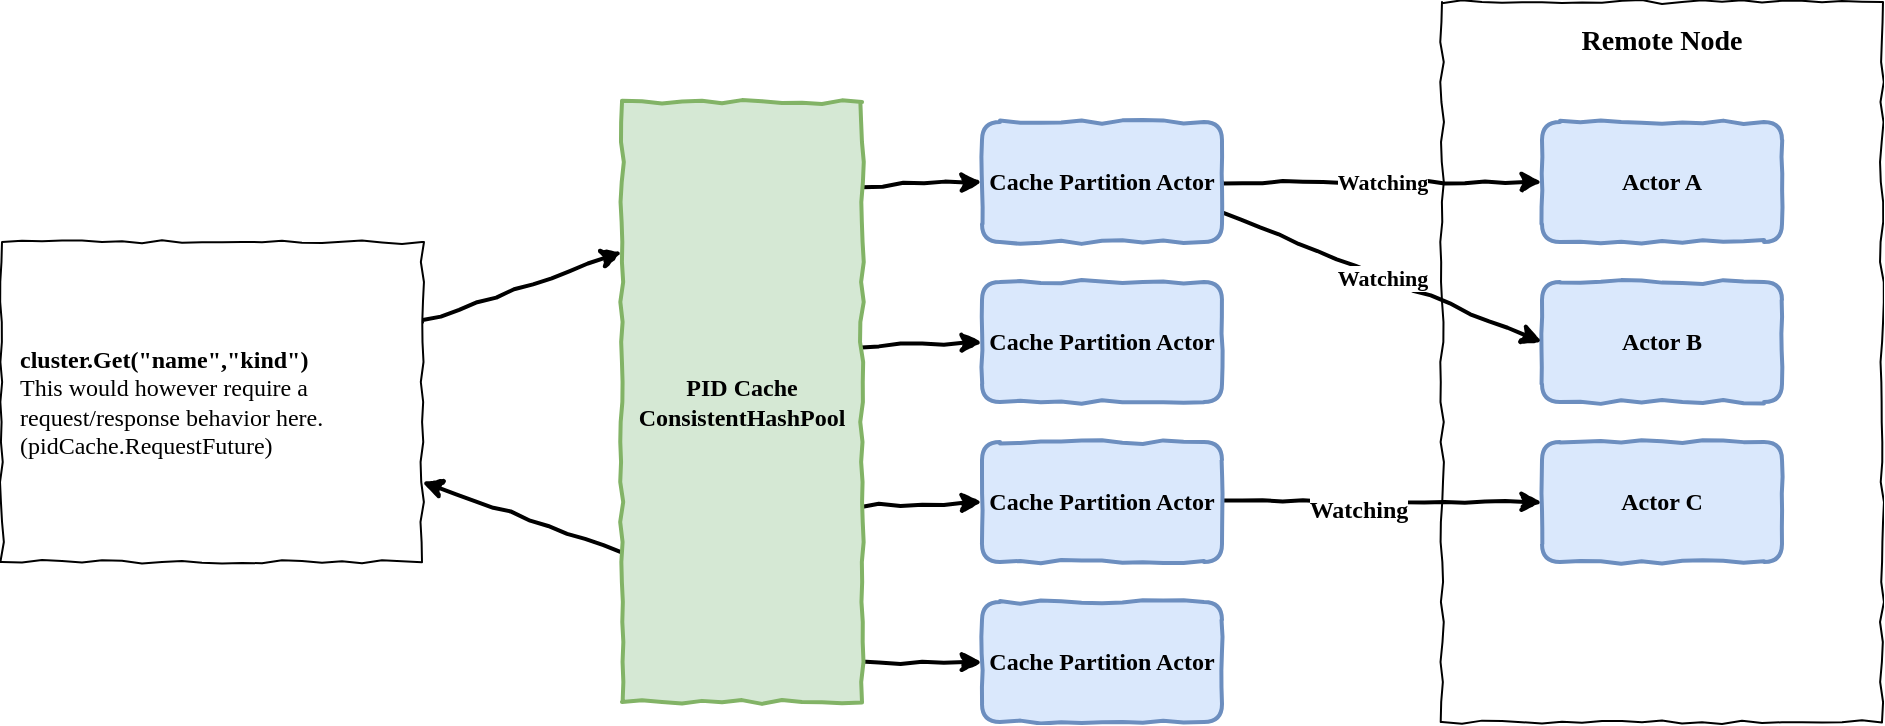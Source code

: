 <mxfile userAgent="Mozilla/5.0 (Windows NT 10.0; Win64; x64) AppleWebKit/537.36 (KHTML, like Gecko) Chrome/55.0.288.87 Safari/537.36" version="6.0.2.11" editor="www.draw.io" type="device"><diagram name="Page-1"><mxGraphModel dx="1046" dy="628" grid="1" gridSize="10" guides="1" tooltips="1" connect="1" arrows="1" fold="1" page="0" pageScale="1" pageWidth="826" pageHeight="1169" background="#ffffff" math="0" shadow="0"><root><mxCell id="0"/><mxCell id="1" parent="0"/><mxCell id="4" value="" style="whiteSpace=wrap;html=1;rounded=1;shadow=0;comic=1;strokeWidth=1;fillColor=#ffffff;fontFamily=Comic Sans MS;align=center;arcSize=0;" parent="1" vertex="1"><mxGeometry x="820" y="130" width="220" height="360" as="geometry"/></mxCell><mxCell id="5" value="&lt;b&gt;&lt;font style=&quot;font-size: 14px&quot;&gt;Remote Node&lt;/font&gt;&lt;/b&gt;" style="text;html=1;strokeColor=none;fillColor=none;align=center;verticalAlign=middle;whiteSpace=wrap;rounded=1;shadow=0;comic=1;fontFamily=Comic Sans MS;" parent="1" vertex="1"><mxGeometry x="840" y="140" width="180" height="20" as="geometry"/></mxCell><mxCell id="6" value="Actor A" style="rounded=1;whiteSpace=wrap;html=1;shadow=0;comic=1;strokeWidth=2;fillColor=#dae8fc;fontFamily=Comic Sans MS;align=center;strokeColor=#6c8ebf;fontStyle=1" parent="1" vertex="1"><mxGeometry x="870" y="190" width="120" height="60" as="geometry"/></mxCell><mxCell id="8" value="Actor B" style="rounded=1;whiteSpace=wrap;html=1;shadow=0;comic=1;strokeWidth=2;fillColor=#dae8fc;fontFamily=Comic Sans MS;align=center;strokeColor=#6c8ebf;fontStyle=1" parent="1" vertex="1"><mxGeometry x="870" y="270" width="120" height="60" as="geometry"/></mxCell><mxCell id="12" value="Watching" style="rounded=0;comic=1;html=1;exitX=1;exitY=0.75;entryX=0;entryY=0.5;startArrow=none;startFill=0;jettySize=auto;orthogonalLoop=1;strokeWidth=2;fontFamily=Comic Sans MS;fontStyle=1" parent="1" source="18" target="8" edge="1"><mxGeometry relative="1" as="geometry"><mxPoint x="710" y="310" as="sourcePoint"/><mxPoint as="offset"/></mxGeometry></mxCell><mxCell id="13" value="Watching" style="rounded=0;comic=1;html=1;exitX=1;exitY=0.5;entryX=0;entryY=0.5;startArrow=none;startFill=0;jettySize=auto;orthogonalLoop=1;strokeWidth=2;fontFamily=Comic Sans MS;fontStyle=1" parent="1" source="18" target="6" edge="1"><mxGeometry relative="1" as="geometry"><mxPoint x="710" y="210" as="sourcePoint"/></mxGeometry></mxCell><mxCell id="25" style="rounded=0;comic=1;html=1;exitX=1;exitY=0.25;entryX=0;entryY=0.25;startArrow=none;startFill=0;jettySize=auto;orthogonalLoop=1;strokeWidth=2;fontFamily=Comic Sans MS;" parent="1" source="14" target="20" edge="1"><mxGeometry relative="1" as="geometry"/></mxCell><mxCell id="14" value="&lt;div style=&quot;text-align: left&quot;&gt;&lt;span&gt;cluster.Get(&quot;name&quot;,&quot;kind&quot;)&lt;/span&gt;&lt;/div&gt;&lt;div style=&quot;text-align: left&quot;&gt;&lt;span style=&quot;font-weight: normal&quot;&gt;This would however require a request/response behavior here.&lt;/span&gt;&lt;/div&gt;&lt;div style=&quot;text-align: left&quot;&gt;&lt;span style=&quot;font-weight: normal&quot;&gt;(pidCache.RequestFuture)&lt;/span&gt;&lt;/div&gt;" style="whiteSpace=wrap;html=1;rounded=1;shadow=0;comic=1;strokeWidth=1;fillColor=#ffffff;fontFamily=Comic Sans MS;align=center;arcSize=0;fontStyle=1;spacingTop=5;spacingLeft=5;spacingBottom=5;spacingRight=5;spacing=5;" parent="1" vertex="1"><mxGeometry x="100" y="250" width="210" height="160" as="geometry"/></mxCell><mxCell id="18" value="Cache Partition Actor" style="whiteSpace=wrap;html=1;rounded=1;shadow=0;comic=1;strokeWidth=2;fillColor=#dae8fc;fontFamily=Comic Sans MS;align=center;strokeColor=#6c8ebf;fontStyle=1" parent="1" vertex="1"><mxGeometry x="590" y="190" width="120" height="60" as="geometry"/></mxCell><mxCell id="19" value="Cache Partition Actor" style="whiteSpace=wrap;html=1;rounded=1;shadow=0;comic=1;strokeWidth=2;fillColor=#dae8fc;fontFamily=Comic Sans MS;align=center;strokeColor=#6c8ebf;fontStyle=1" parent="1" vertex="1"><mxGeometry x="590" y="270" width="120" height="60" as="geometry"/></mxCell><mxCell id="21" style="rounded=0;comic=1;html=1;exitX=1;exitY=0.14;entryX=0;entryY=0.5;startArrow=none;startFill=0;jettySize=auto;orthogonalLoop=1;strokeWidth=2;fontFamily=Comic Sans MS;exitPerimeter=0;" parent="1" source="20" target="18" edge="1"><mxGeometry relative="1" as="geometry"><mxPoint x="530" y="210" as="sourcePoint"/><mxPoint x="590" y="209" as="targetPoint"/></mxGeometry></mxCell><mxCell id="22" style="rounded=0;comic=1;html=1;exitX=0.98;exitY=0.934;entryX=0;entryY=0.5;startArrow=none;startFill=0;jettySize=auto;orthogonalLoop=1;strokeWidth=2;fontFamily=Comic Sans MS;exitPerimeter=0;" parent="1" source="20" target="28" edge="1"><mxGeometry relative="1" as="geometry"/></mxCell><mxCell id="24" style="rounded=0;comic=1;html=1;exitX=0;exitY=0.75;entryX=1;entryY=0.75;startArrow=none;startFill=0;jettySize=auto;orthogonalLoop=1;strokeWidth=2;fontFamily=Comic Sans MS;" parent="1" source="20" target="14" edge="1"><mxGeometry relative="1" as="geometry"/></mxCell><mxCell id="32" style="edgeStyle=none;rounded=0;comic=1;html=1;exitX=0.98;exitY=0.674;entryX=0;entryY=0.5;startArrow=none;startFill=0;jettySize=auto;orthogonalLoop=1;strokeWidth=2;fontFamily=Comic Sans MS;exitPerimeter=0;" parent="1" source="20" target="27" edge="1"><mxGeometry relative="1" as="geometry"/></mxCell><mxCell id="34" style="edgeStyle=none;rounded=0;comic=1;html=1;exitX=0.98;exitY=0.407;entryX=0;entryY=0.5;startArrow=none;startFill=0;jettySize=auto;orthogonalLoop=1;strokeWidth=2;fontFamily=Comic Sans MS;exitPerimeter=0;" parent="1" source="20" target="19" edge="1"><mxGeometry relative="1" as="geometry"/></mxCell><mxCell id="20" value="PID Cache ConsistentHashPool" style="whiteSpace=wrap;html=1;rounded=1;shadow=0;comic=1;strokeWidth=2;fillColor=#d5e8d4;fontFamily=Comic Sans MS;align=center;arcSize=0;strokeColor=#82b366;fontStyle=1" parent="1" vertex="1"><mxGeometry x="410" y="180" width="120" height="300" as="geometry"/></mxCell><mxCell id="30" style="edgeStyle=none;rounded=0;comic=1;html=1;exitX=1;exitY=0.5;startArrow=none;startFill=0;jettySize=auto;orthogonalLoop=1;strokeWidth=2;fontFamily=Comic Sans MS;" parent="1" source="27" target="29" edge="1"><mxGeometry relative="1" as="geometry"/></mxCell><mxCell id="31" value="Watching" style="text;html=1;resizable=0;points=[];align=center;verticalAlign=middle;labelBackgroundColor=#ffffff;fontFamily=Comic Sans MS;fontStyle=1" parent="30" vertex="1" connectable="0"><mxGeometry x="-0.155" y="-4" relative="1" as="geometry"><mxPoint as="offset"/></mxGeometry></mxCell><mxCell id="27" value="Cache Partition Actor" style="whiteSpace=wrap;html=1;rounded=1;shadow=0;comic=1;strokeWidth=2;fillColor=#dae8fc;fontFamily=Comic Sans MS;align=center;strokeColor=#6c8ebf;fontStyle=1" parent="1" vertex="1"><mxGeometry x="590" y="350" width="120" height="60" as="geometry"/></mxCell><mxCell id="28" value="Cache Partition Actor" style="whiteSpace=wrap;html=1;rounded=1;shadow=0;comic=1;strokeWidth=2;fillColor=#dae8fc;fontFamily=Comic Sans MS;align=center;strokeColor=#6c8ebf;fontStyle=1" parent="1" vertex="1"><mxGeometry x="590" y="430" width="120" height="60" as="geometry"/></mxCell><mxCell id="29" value="Actor C" style="rounded=1;whiteSpace=wrap;html=1;shadow=0;comic=1;strokeWidth=2;fillColor=#dae8fc;fontFamily=Comic Sans MS;align=center;strokeColor=#6c8ebf;fontStyle=1" parent="1" vertex="1"><mxGeometry x="870" y="350" width="120" height="60" as="geometry"/></mxCell></root></mxGraphModel></diagram></mxfile>
